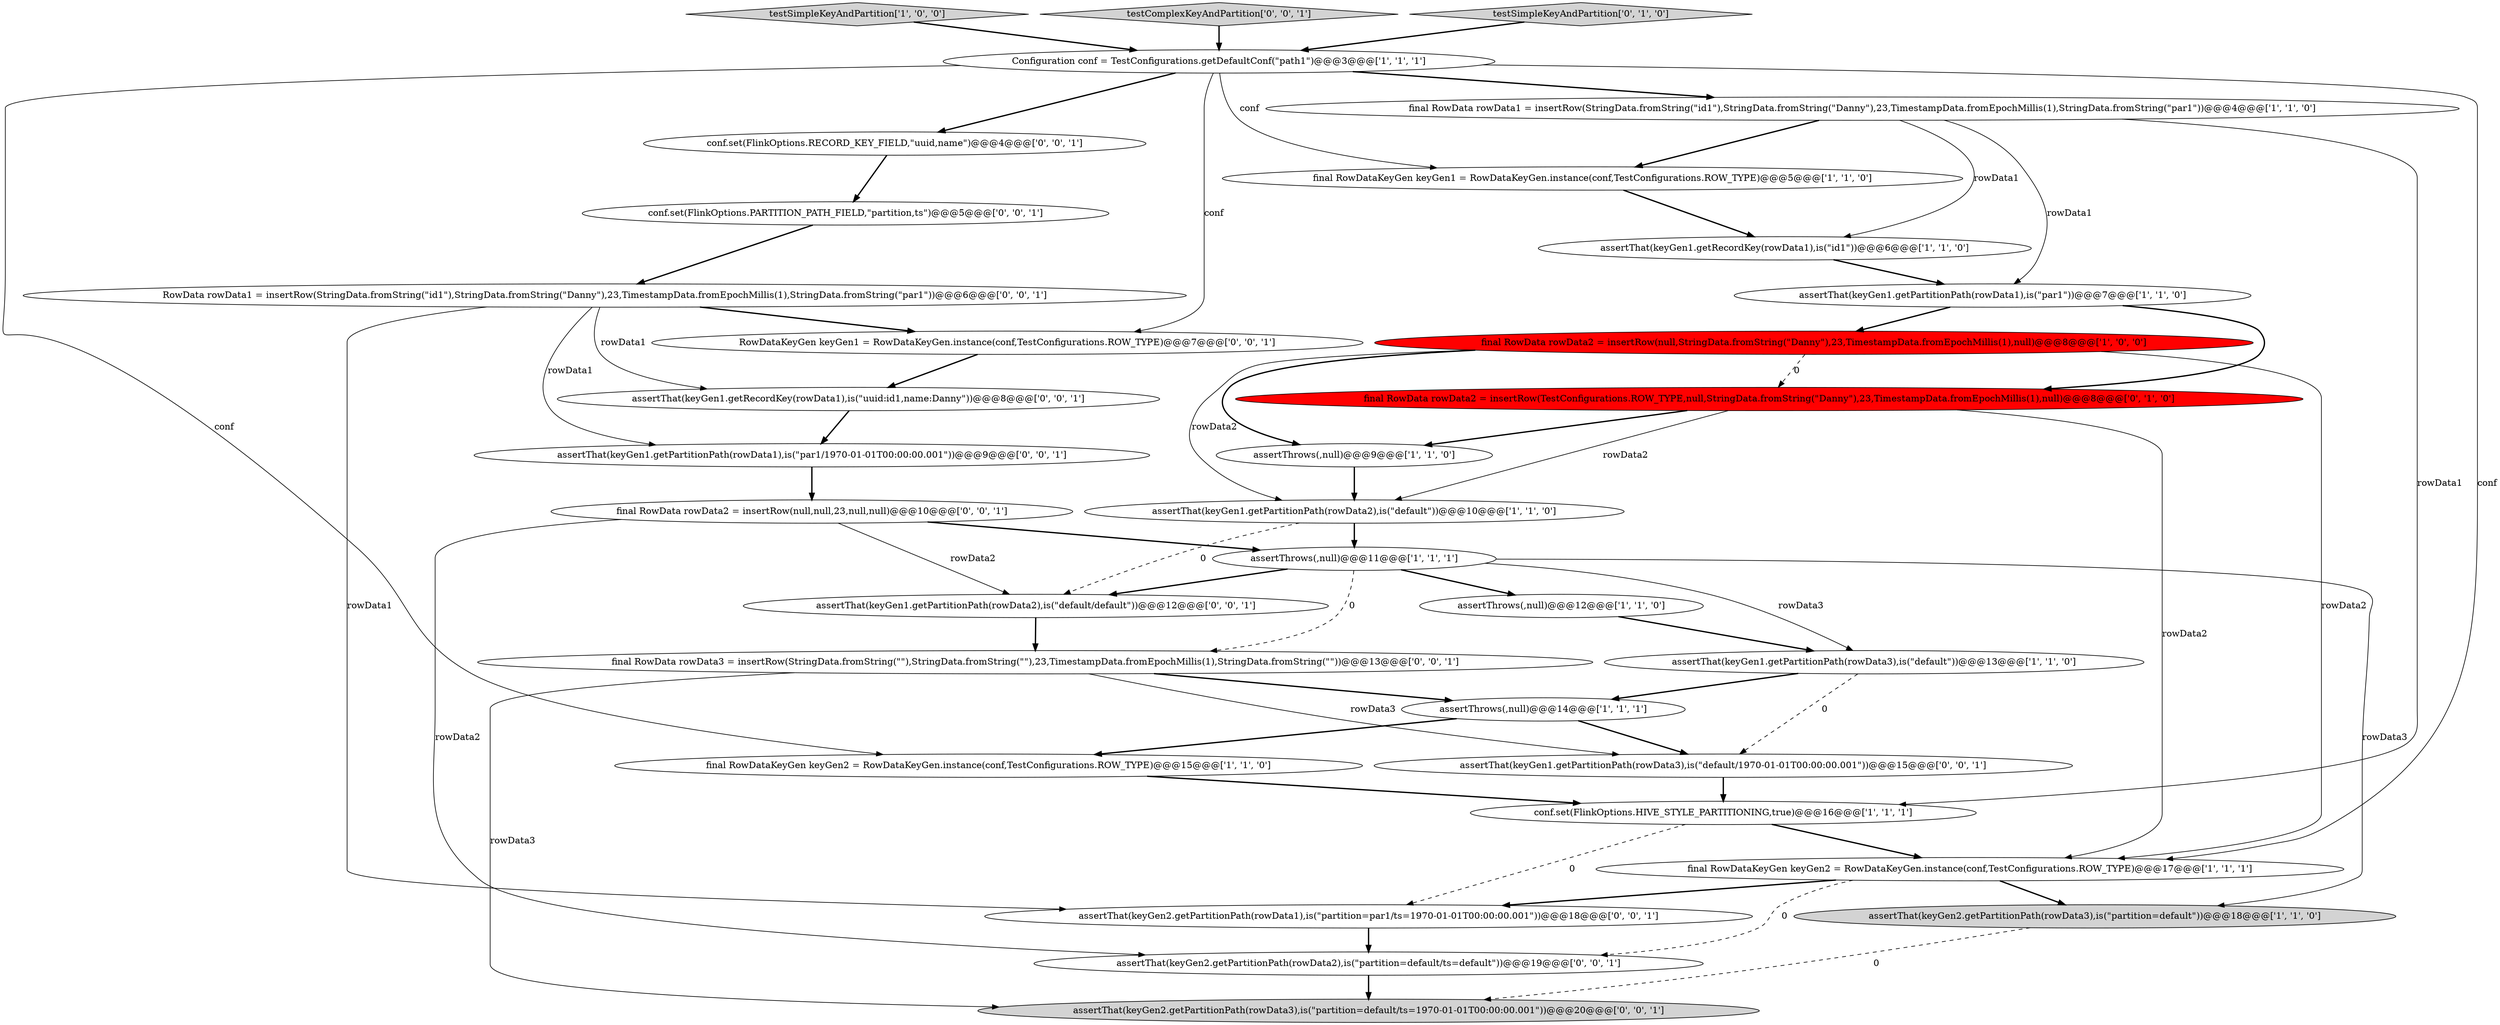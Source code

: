 digraph {
7 [style = filled, label = "final RowDataKeyGen keyGen1 = RowDataKeyGen.instance(conf,TestConfigurations.ROW_TYPE)@@@5@@@['1', '1', '0']", fillcolor = white, shape = ellipse image = "AAA0AAABBB1BBB"];
11 [style = filled, label = "testSimpleKeyAndPartition['1', '0', '0']", fillcolor = lightgray, shape = diamond image = "AAA0AAABBB1BBB"];
14 [style = filled, label = "final RowDataKeyGen keyGen2 = RowDataKeyGen.instance(conf,TestConfigurations.ROW_TYPE)@@@15@@@['1', '1', '0']", fillcolor = white, shape = ellipse image = "AAA0AAABBB1BBB"];
20 [style = filled, label = "RowDataKeyGen keyGen1 = RowDataKeyGen.instance(conf,TestConfigurations.ROW_TYPE)@@@7@@@['0', '0', '1']", fillcolor = white, shape = ellipse image = "AAA0AAABBB3BBB"];
1 [style = filled, label = "assertThrows(,null)@@@12@@@['1', '1', '0']", fillcolor = white, shape = ellipse image = "AAA0AAABBB1BBB"];
24 [style = filled, label = "testComplexKeyAndPartition['0', '0', '1']", fillcolor = lightgray, shape = diamond image = "AAA0AAABBB3BBB"];
12 [style = filled, label = "assertThrows(,null)@@@11@@@['1', '1', '1']", fillcolor = white, shape = ellipse image = "AAA0AAABBB1BBB"];
19 [style = filled, label = "assertThat(keyGen2.getPartitionPath(rowData1),is(\"partition=par1/ts=1970-01-01T00:00:00.001\"))@@@18@@@['0', '0', '1']", fillcolor = white, shape = ellipse image = "AAA0AAABBB3BBB"];
6 [style = filled, label = "assertThat(keyGen1.getRecordKey(rowData1),is(\"id1\"))@@@6@@@['1', '1', '0']", fillcolor = white, shape = ellipse image = "AAA0AAABBB1BBB"];
0 [style = filled, label = "assertThrows(,null)@@@14@@@['1', '1', '1']", fillcolor = white, shape = ellipse image = "AAA0AAABBB1BBB"];
16 [style = filled, label = "assertThat(keyGen2.getPartitionPath(rowData3),is(\"partition=default\"))@@@18@@@['1', '1', '0']", fillcolor = lightgray, shape = ellipse image = "AAA0AAABBB1BBB"];
18 [style = filled, label = "final RowData rowData2 = insertRow(TestConfigurations.ROW_TYPE,null,StringData.fromString(\"Danny\"),23,TimestampData.fromEpochMillis(1),null)@@@8@@@['0', '1', '0']", fillcolor = red, shape = ellipse image = "AAA1AAABBB2BBB"];
25 [style = filled, label = "assertThat(keyGen2.getPartitionPath(rowData3),is(\"partition=default/ts=1970-01-01T00:00:00.001\"))@@@20@@@['0', '0', '1']", fillcolor = lightgray, shape = ellipse image = "AAA0AAABBB3BBB"];
31 [style = filled, label = "assertThat(keyGen1.getPartitionPath(rowData1),is(\"par1/1970-01-01T00:00:00.001\"))@@@9@@@['0', '0', '1']", fillcolor = white, shape = ellipse image = "AAA0AAABBB3BBB"];
21 [style = filled, label = "final RowData rowData2 = insertRow(null,null,23,null,null)@@@10@@@['0', '0', '1']", fillcolor = white, shape = ellipse image = "AAA0AAABBB3BBB"];
8 [style = filled, label = "assertThrows(,null)@@@9@@@['1', '1', '0']", fillcolor = white, shape = ellipse image = "AAA0AAABBB1BBB"];
28 [style = filled, label = "conf.set(FlinkOptions.RECORD_KEY_FIELD,\"uuid,name\")@@@4@@@['0', '0', '1']", fillcolor = white, shape = ellipse image = "AAA0AAABBB3BBB"];
22 [style = filled, label = "assertThat(keyGen1.getPartitionPath(rowData2),is(\"default/default\"))@@@12@@@['0', '0', '1']", fillcolor = white, shape = ellipse image = "AAA0AAABBB3BBB"];
3 [style = filled, label = "assertThat(keyGen1.getPartitionPath(rowData3),is(\"default\"))@@@13@@@['1', '1', '0']", fillcolor = white, shape = ellipse image = "AAA0AAABBB1BBB"];
2 [style = filled, label = "conf.set(FlinkOptions.HIVE_STYLE_PARTITIONING,true)@@@16@@@['1', '1', '1']", fillcolor = white, shape = ellipse image = "AAA0AAABBB1BBB"];
13 [style = filled, label = "Configuration conf = TestConfigurations.getDefaultConf(\"path1\")@@@3@@@['1', '1', '1']", fillcolor = white, shape = ellipse image = "AAA0AAABBB1BBB"];
15 [style = filled, label = "final RowData rowData1 = insertRow(StringData.fromString(\"id1\"),StringData.fromString(\"Danny\"),23,TimestampData.fromEpochMillis(1),StringData.fromString(\"par1\"))@@@4@@@['1', '1', '0']", fillcolor = white, shape = ellipse image = "AAA0AAABBB1BBB"];
17 [style = filled, label = "testSimpleKeyAndPartition['0', '1', '0']", fillcolor = lightgray, shape = diamond image = "AAA0AAABBB2BBB"];
5 [style = filled, label = "assertThat(keyGen1.getPartitionPath(rowData1),is(\"par1\"))@@@7@@@['1', '1', '0']", fillcolor = white, shape = ellipse image = "AAA0AAABBB1BBB"];
10 [style = filled, label = "assertThat(keyGen1.getPartitionPath(rowData2),is(\"default\"))@@@10@@@['1', '1', '0']", fillcolor = white, shape = ellipse image = "AAA0AAABBB1BBB"];
30 [style = filled, label = "assertThat(keyGen2.getPartitionPath(rowData2),is(\"partition=default/ts=default\"))@@@19@@@['0', '0', '1']", fillcolor = white, shape = ellipse image = "AAA0AAABBB3BBB"];
29 [style = filled, label = "assertThat(keyGen1.getPartitionPath(rowData3),is(\"default/1970-01-01T00:00:00.001\"))@@@15@@@['0', '0', '1']", fillcolor = white, shape = ellipse image = "AAA0AAABBB3BBB"];
23 [style = filled, label = "assertThat(keyGen1.getRecordKey(rowData1),is(\"uuid:id1,name:Danny\"))@@@8@@@['0', '0', '1']", fillcolor = white, shape = ellipse image = "AAA0AAABBB3BBB"];
32 [style = filled, label = "conf.set(FlinkOptions.PARTITION_PATH_FIELD,\"partition,ts\")@@@5@@@['0', '0', '1']", fillcolor = white, shape = ellipse image = "AAA0AAABBB3BBB"];
27 [style = filled, label = "final RowData rowData3 = insertRow(StringData.fromString(\"\"),StringData.fromString(\"\"),23,TimestampData.fromEpochMillis(1),StringData.fromString(\"\"))@@@13@@@['0', '0', '1']", fillcolor = white, shape = ellipse image = "AAA0AAABBB3BBB"];
26 [style = filled, label = "RowData rowData1 = insertRow(StringData.fromString(\"id1\"),StringData.fromString(\"Danny\"),23,TimestampData.fromEpochMillis(1),StringData.fromString(\"par1\"))@@@6@@@['0', '0', '1']", fillcolor = white, shape = ellipse image = "AAA0AAABBB3BBB"];
4 [style = filled, label = "final RowDataKeyGen keyGen2 = RowDataKeyGen.instance(conf,TestConfigurations.ROW_TYPE)@@@17@@@['1', '1', '1']", fillcolor = white, shape = ellipse image = "AAA0AAABBB1BBB"];
9 [style = filled, label = "final RowData rowData2 = insertRow(null,StringData.fromString(\"Danny\"),23,TimestampData.fromEpochMillis(1),null)@@@8@@@['1', '0', '0']", fillcolor = red, shape = ellipse image = "AAA1AAABBB1BBB"];
3->29 [style = dashed, label="0"];
23->31 [style = bold, label=""];
8->10 [style = bold, label=""];
26->31 [style = solid, label="rowData1"];
2->19 [style = dashed, label="0"];
15->7 [style = bold, label=""];
5->9 [style = bold, label=""];
27->0 [style = bold, label=""];
21->22 [style = solid, label="rowData2"];
9->18 [style = dashed, label="0"];
16->25 [style = dashed, label="0"];
4->19 [style = bold, label=""];
1->3 [style = bold, label=""];
4->30 [style = dashed, label="0"];
26->20 [style = bold, label=""];
30->25 [style = bold, label=""];
0->29 [style = bold, label=""];
13->20 [style = solid, label="conf"];
31->21 [style = bold, label=""];
5->18 [style = bold, label=""];
9->4 [style = solid, label="rowData2"];
18->10 [style = solid, label="rowData2"];
26->19 [style = solid, label="rowData1"];
10->22 [style = dashed, label="0"];
9->8 [style = bold, label=""];
12->1 [style = bold, label=""];
2->4 [style = bold, label=""];
18->4 [style = solid, label="rowData2"];
32->26 [style = bold, label=""];
26->23 [style = solid, label="rowData1"];
15->5 [style = solid, label="rowData1"];
21->30 [style = solid, label="rowData2"];
3->0 [style = bold, label=""];
28->32 [style = bold, label=""];
15->6 [style = solid, label="rowData1"];
21->12 [style = bold, label=""];
6->5 [style = bold, label=""];
0->14 [style = bold, label=""];
29->2 [style = bold, label=""];
15->2 [style = solid, label="rowData1"];
20->23 [style = bold, label=""];
22->27 [style = bold, label=""];
13->14 [style = solid, label="conf"];
10->12 [style = bold, label=""];
12->3 [style = solid, label="rowData3"];
11->13 [style = bold, label=""];
7->6 [style = bold, label=""];
12->16 [style = solid, label="rowData3"];
12->27 [style = dashed, label="0"];
14->2 [style = bold, label=""];
18->8 [style = bold, label=""];
13->15 [style = bold, label=""];
17->13 [style = bold, label=""];
13->4 [style = solid, label="conf"];
27->29 [style = solid, label="rowData3"];
13->7 [style = solid, label="conf"];
9->10 [style = solid, label="rowData2"];
12->22 [style = bold, label=""];
4->16 [style = bold, label=""];
13->28 [style = bold, label=""];
24->13 [style = bold, label=""];
19->30 [style = bold, label=""];
27->25 [style = solid, label="rowData3"];
}
